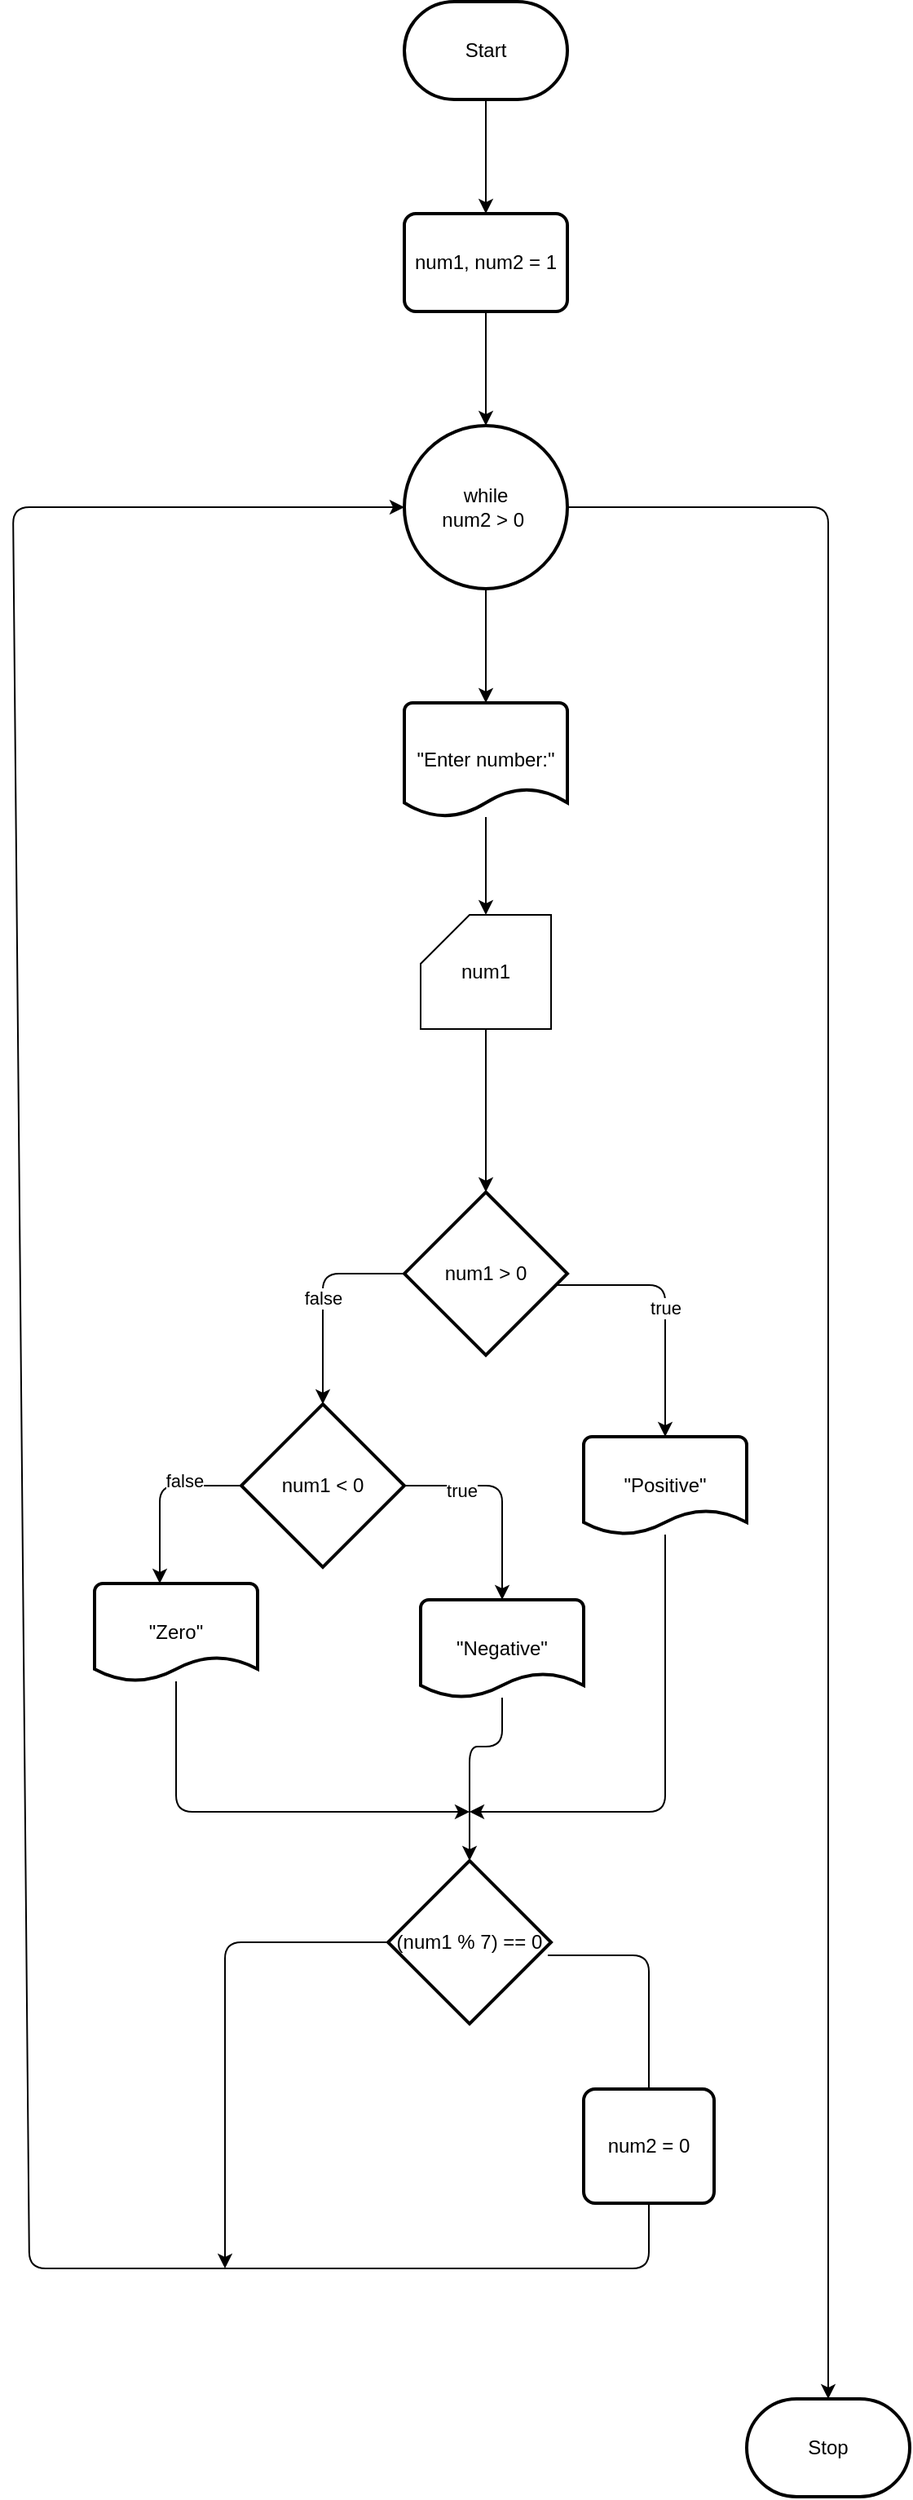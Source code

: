 <mxfile>
    <diagram id="koAeUDfDj2riIrsf3ew0" name="Page-1">
        <mxGraphModel dx="1308" dy="596" grid="1" gridSize="10" guides="1" tooltips="1" connect="1" arrows="1" fold="1" page="1" pageScale="1" pageWidth="850" pageHeight="1100" background="#ffffff" math="0" shadow="0">
            <root>
                <mxCell id="0"/>
                <mxCell id="1" parent="0"/>
                <mxCell id="4" style="edgeStyle=none;html=1;entryX=0.5;entryY=0;entryDx=0;entryDy=0;strokeColor=#000000;" parent="1" source="2" edge="1">
                    <mxGeometry relative="1" as="geometry">
                        <mxPoint x="240" y="180" as="targetPoint"/>
                    </mxGeometry>
                </mxCell>
                <mxCell id="2" value="Start" style="strokeWidth=2;html=1;shape=mxgraph.flowchart.terminator;whiteSpace=wrap;" parent="1" vertex="1">
                    <mxGeometry x="190" y="50" width="100" height="60" as="geometry"/>
                </mxCell>
                <mxCell id="9" style="edgeStyle=none;html=1;strokeColor=#000000;" parent="1" source="6" target="8" edge="1">
                    <mxGeometry relative="1" as="geometry"/>
                </mxCell>
                <mxCell id="38" style="edgeStyle=none;html=1;entryX=0.5;entryY=0;entryDx=0;entryDy=0;entryPerimeter=0;strokeColor=#000000;" parent="1" source="6" target="37" edge="1">
                    <mxGeometry relative="1" as="geometry">
                        <Array as="points">
                            <mxPoint x="450" y="360"/>
                        </Array>
                    </mxGeometry>
                </mxCell>
                <mxCell id="6" value="while&lt;br&gt;num2 &amp;gt; 0&amp;nbsp;" style="strokeWidth=2;html=1;shape=mxgraph.flowchart.start_2;whiteSpace=wrap;" parent="1" vertex="1">
                    <mxGeometry x="190" y="310" width="100" height="100" as="geometry"/>
                </mxCell>
                <mxCell id="13" style="edgeStyle=none;html=1;entryX=0.5;entryY=0;entryDx=0;entryDy=0;entryPerimeter=0;strokeColor=#000000;" parent="1" source="8" target="12" edge="1">
                    <mxGeometry relative="1" as="geometry"/>
                </mxCell>
                <mxCell id="8" value="&quot;Enter number:&quot;" style="strokeWidth=2;html=1;shape=mxgraph.flowchart.document2;whiteSpace=wrap;size=0.25;" parent="1" vertex="1">
                    <mxGeometry x="190" y="480" width="100" height="70" as="geometry"/>
                </mxCell>
                <mxCell id="11" style="edgeStyle=none;html=1;strokeColor=#000000;" parent="1" source="10" target="6" edge="1">
                    <mxGeometry relative="1" as="geometry"/>
                </mxCell>
                <mxCell id="10" value="num1, num2 = 1" style="rounded=1;whiteSpace=wrap;html=1;absoluteArcSize=1;arcSize=14;strokeWidth=2;" parent="1" vertex="1">
                    <mxGeometry x="190" y="180" width="100" height="60" as="geometry"/>
                </mxCell>
                <mxCell id="15" style="edgeStyle=none;html=1;strokeColor=#000000;" parent="1" source="12" target="14" edge="1">
                    <mxGeometry relative="1" as="geometry"/>
                </mxCell>
                <mxCell id="12" value="num1" style="shape=card;whiteSpace=wrap;html=1;" parent="1" vertex="1">
                    <mxGeometry x="200" y="610" width="80" height="70" as="geometry"/>
                </mxCell>
                <mxCell id="17" value="true" style="edgeStyle=none;html=1;entryX=0.5;entryY=0;entryDx=0;entryDy=0;entryPerimeter=0;strokeColor=#000000;exitX=0.94;exitY=0.57;exitDx=0;exitDy=0;exitPerimeter=0;" parent="1" source="14" target="16" edge="1">
                    <mxGeometry relative="1" as="geometry">
                        <Array as="points">
                            <mxPoint x="350" y="837"/>
                        </Array>
                    </mxGeometry>
                </mxCell>
                <mxCell id="19" value="false" style="edgeStyle=none;html=1;entryX=0.5;entryY=0;entryDx=0;entryDy=0;entryPerimeter=0;strokeColor=#000000;exitX=0;exitY=0.5;exitDx=0;exitDy=0;exitPerimeter=0;" parent="1" source="14" target="18" edge="1">
                    <mxGeometry relative="1" as="geometry">
                        <Array as="points">
                            <mxPoint x="140" y="830"/>
                        </Array>
                    </mxGeometry>
                </mxCell>
                <mxCell id="14" value="num1 &amp;gt; 0" style="strokeWidth=2;html=1;shape=mxgraph.flowchart.decision;whiteSpace=wrap;" parent="1" vertex="1">
                    <mxGeometry x="190" y="780" width="100" height="100" as="geometry"/>
                </mxCell>
                <mxCell id="29" style="edgeStyle=none;html=1;strokeColor=#000000;" parent="1" source="16" edge="1">
                    <mxGeometry relative="1" as="geometry">
                        <mxPoint x="230" y="1160" as="targetPoint"/>
                        <Array as="points">
                            <mxPoint x="350" y="1160"/>
                        </Array>
                    </mxGeometry>
                </mxCell>
                <mxCell id="16" value="&quot;Positive&quot;" style="strokeWidth=2;html=1;shape=mxgraph.flowchart.document2;whiteSpace=wrap;size=0.25;" parent="1" vertex="1">
                    <mxGeometry x="300" y="930" width="100" height="60" as="geometry"/>
                </mxCell>
                <mxCell id="21" style="edgeStyle=none;html=1;entryX=0.5;entryY=0;entryDx=0;entryDy=0;entryPerimeter=0;strokeColor=#000000;exitX=1;exitY=0.5;exitDx=0;exitDy=0;exitPerimeter=0;" parent="1" source="18" target="20" edge="1">
                    <mxGeometry relative="1" as="geometry">
                        <Array as="points">
                            <mxPoint x="250" y="960"/>
                        </Array>
                    </mxGeometry>
                </mxCell>
                <mxCell id="27" value="true" style="edgeLabel;html=1;align=center;verticalAlign=middle;resizable=0;points=[];" parent="21" vertex="1" connectable="0">
                    <mxGeometry x="-0.462" y="-3" relative="1" as="geometry">
                        <mxPoint as="offset"/>
                    </mxGeometry>
                </mxCell>
                <mxCell id="23" style="edgeStyle=none;html=1;entryX=0.4;entryY=0;entryDx=0;entryDy=0;entryPerimeter=0;strokeColor=#000000;" parent="1" source="18" target="22" edge="1">
                    <mxGeometry relative="1" as="geometry">
                        <Array as="points">
                            <mxPoint x="40" y="960"/>
                        </Array>
                    </mxGeometry>
                </mxCell>
                <mxCell id="24" value="false" style="edgeLabel;html=1;align=center;verticalAlign=middle;resizable=0;points=[];" parent="23" vertex="1" connectable="0">
                    <mxGeometry x="-0.364" y="-3" relative="1" as="geometry">
                        <mxPoint as="offset"/>
                    </mxGeometry>
                </mxCell>
                <mxCell id="18" value="num1 &amp;lt; 0" style="strokeWidth=2;html=1;shape=mxgraph.flowchart.decision;whiteSpace=wrap;" parent="1" vertex="1">
                    <mxGeometry x="90" y="910" width="100" height="100" as="geometry"/>
                </mxCell>
                <mxCell id="32" style="edgeStyle=none;html=1;strokeColor=#000000;" parent="1" source="20" target="28" edge="1">
                    <mxGeometry relative="1" as="geometry">
                        <mxPoint x="230" y="1160" as="targetPoint"/>
                        <Array as="points">
                            <mxPoint x="250" y="1120"/>
                            <mxPoint x="230" y="1120"/>
                        </Array>
                    </mxGeometry>
                </mxCell>
                <mxCell id="20" value="&quot;Negative&quot;" style="strokeWidth=2;html=1;shape=mxgraph.flowchart.document2;whiteSpace=wrap;size=0.25;" parent="1" vertex="1">
                    <mxGeometry x="200" y="1030" width="100" height="60" as="geometry"/>
                </mxCell>
                <mxCell id="30" style="edgeStyle=none;html=1;strokeColor=#000000;" parent="1" source="22" edge="1">
                    <mxGeometry relative="1" as="geometry">
                        <mxPoint x="230" y="1160" as="targetPoint"/>
                        <Array as="points">
                            <mxPoint x="50" y="1160"/>
                        </Array>
                    </mxGeometry>
                </mxCell>
                <mxCell id="22" value="&quot;Zero&quot;" style="strokeWidth=2;html=1;shape=mxgraph.flowchart.document2;whiteSpace=wrap;size=0.25;" parent="1" vertex="1">
                    <mxGeometry y="1020" width="100" height="60" as="geometry"/>
                </mxCell>
                <mxCell id="34" style="edgeStyle=none;html=1;entryX=0.5;entryY=0;entryDx=0;entryDy=0;entryPerimeter=0;strokeColor=#000000;exitX=0.98;exitY=0.58;exitDx=0;exitDy=0;exitPerimeter=0;" parent="1" source="28" edge="1">
                    <mxGeometry relative="1" as="geometry">
                        <Array as="points">
                            <mxPoint x="340" y="1248"/>
                        </Array>
                        <mxPoint x="340" y="1340" as="targetPoint"/>
                    </mxGeometry>
                </mxCell>
                <mxCell id="35" style="edgeStyle=none;html=1;exitX=0;exitY=0.5;exitDx=0;exitDy=0;exitPerimeter=0;strokeColor=#000000;" parent="1" source="28" edge="1">
                    <mxGeometry relative="1" as="geometry">
                        <mxPoint x="80" y="1440" as="targetPoint"/>
                        <Array as="points">
                            <mxPoint x="80" y="1240"/>
                        </Array>
                    </mxGeometry>
                </mxCell>
                <mxCell id="28" value="(num1 % 7) == 0" style="strokeWidth=2;html=1;shape=mxgraph.flowchart.decision;whiteSpace=wrap;" parent="1" vertex="1">
                    <mxGeometry x="180" y="1190" width="100" height="100" as="geometry"/>
                </mxCell>
                <mxCell id="36" style="edgeStyle=none;html=1;entryX=0;entryY=0.5;entryDx=0;entryDy=0;entryPerimeter=0;strokeColor=#000000;" parent="1" target="6" edge="1">
                    <mxGeometry relative="1" as="geometry">
                        <Array as="points">
                            <mxPoint x="340" y="1440"/>
                            <mxPoint x="-40" y="1440"/>
                            <mxPoint x="-50" y="360"/>
                        </Array>
                        <mxPoint x="340" y="1400" as="sourcePoint"/>
                    </mxGeometry>
                </mxCell>
                <mxCell id="37" value="Stop" style="strokeWidth=2;html=1;shape=mxgraph.flowchart.terminator;whiteSpace=wrap;" parent="1" vertex="1">
                    <mxGeometry x="400" y="1520" width="100" height="60" as="geometry"/>
                </mxCell>
                <mxCell id="39" value="num2 = 0" style="rounded=1;whiteSpace=wrap;html=1;absoluteArcSize=1;arcSize=14;strokeWidth=2;" vertex="1" parent="1">
                    <mxGeometry x="300" y="1330" width="80" height="70" as="geometry"/>
                </mxCell>
            </root>
        </mxGraphModel>
    </diagram>
</mxfile>